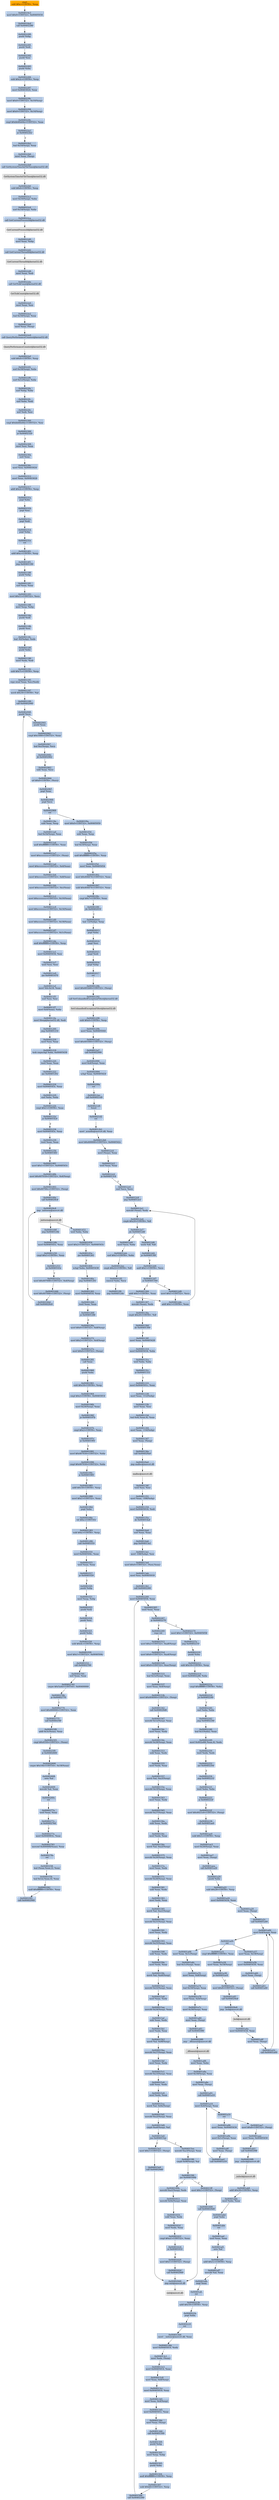 digraph G {
node[shape=rectangle,style=filled,fillcolor=lightsteelblue,color=lightsteelblue]
bgcolor="transparent"
a0x004014e0subl_0xcUINT8_esp[label="start\nsubl $0xc<UINT8>, %esp",color="lightgrey",fillcolor="orange"];
a0x004014e3movl_0x0UINT32_0x00405034[label="0x004014e3\nmovl $0x0<UINT32>, 0x00405034"];
a0x004014edcall_0x00402280[label="0x004014ed\ncall 0x00402280"];
a0x00402280pushl_ebp[label="0x00402280\npushl %ebp"];
a0x00402281pushl_edi[label="0x00402281\npushl %edi"];
a0x00402282pushl_esi[label="0x00402282\npushl %esi"];
a0x00402283pushl_ebx[label="0x00402283\npushl %ebx"];
a0x00402284subl_0x2cUINT8_esp[label="0x00402284\nsubl $0x2c<UINT8>, %esp"];
a0x00402287movl_0x00403024_eax[label="0x00402287\nmovl 0x00403024, %eax"];
a0x0040228cmovl_0x0UINT32_0x10esp_[label="0x0040228c\nmovl $0x0<UINT32>, 0x10(%esp)"];
a0x00402294movl_0x0UINT32_0x14esp_[label="0x00402294\nmovl $0x0<UINT32>, 0x14(%esp)"];
a0x0040229ccmpl_0xbb40e64eUINT32_eax[label="0x0040229c\ncmpl $0xbb40e64e<UINT32>, %eax"];
a0x004022a1je_0x004022b2[label="0x004022a1\nje 0x004022b2"];
a0x004022b2leal_0x10esp__eax[label="0x004022b2\nleal 0x10(%esp), %eax"];
a0x004022b6movl_eax_esp_[label="0x004022b6\nmovl %eax, (%esp)"];
a0x004022b9call_GetSystemTimeAsFileTime_kernel32_dll[label="0x004022b9\ncall GetSystemTimeAsFileTime@kernel32.dll"];
GetSystemTimeAsFileTime_kernel32_dll[label="GetSystemTimeAsFileTime@kernel32.dll",color="lightgrey",fillcolor="lightgrey"];
a0x004022bfsubl_0x4UINT8_esp[label="0x004022bf\nsubl $0x4<UINT8>, %esp"];
a0x004022c2movl_0x10esp__ebx[label="0x004022c2\nmovl 0x10(%esp), %ebx"];
a0x004022c6xorl_0x14esp__ebx[label="0x004022c6\nxorl 0x14(%esp), %ebx"];
a0x004022cacall_GetCurrentProcessId_kernel32_dll[label="0x004022ca\ncall GetCurrentProcessId@kernel32.dll"];
GetCurrentProcessId_kernel32_dll[label="GetCurrentProcessId@kernel32.dll",color="lightgrey",fillcolor="lightgrey"];
a0x004022d0movl_eax_ebp[label="0x004022d0\nmovl %eax, %ebp"];
a0x004022d2call_GetCurrentThreadId_kernel32_dll[label="0x004022d2\ncall GetCurrentThreadId@kernel32.dll"];
GetCurrentThreadId_kernel32_dll[label="GetCurrentThreadId@kernel32.dll",color="lightgrey",fillcolor="lightgrey"];
a0x004022d8movl_eax_edi[label="0x004022d8\nmovl %eax, %edi"];
a0x004022dacall_GetTickCount_kernel32_dll[label="0x004022da\ncall GetTickCount@kernel32.dll"];
GetTickCount_kernel32_dll[label="GetTickCount@kernel32.dll",color="lightgrey",fillcolor="lightgrey"];
a0x004022e0movl_eax_esi[label="0x004022e0\nmovl %eax, %esi"];
a0x004022e2leal_0x18esp__eax[label="0x004022e2\nleal 0x18(%esp), %eax"];
a0x004022e6movl_eax_esp_[label="0x004022e6\nmovl %eax, (%esp)"];
a0x004022e9call_QueryPerformanceCounter_kernel32_dll[label="0x004022e9\ncall QueryPerformanceCounter@kernel32.dll"];
QueryPerformanceCounter_kernel32_dll[label="QueryPerformanceCounter@kernel32.dll",color="lightgrey",fillcolor="lightgrey"];
a0x004022efsubl_0x4UINT8_esp[label="0x004022ef\nsubl $0x4<UINT8>, %esp"];
a0x004022f2xorl_0x18esp__ebx[label="0x004022f2\nxorl 0x18(%esp), %ebx"];
a0x004022f6xorl_0x1cesp__ebx[label="0x004022f6\nxorl 0x1c(%esp), %ebx"];
a0x004022faxorl_ebp_ebx[label="0x004022fa\nxorl %ebp, %ebx"];
a0x004022fcxorl_ebx_edi[label="0x004022fc\nxorl %ebx, %edi"];
a0x004022fexorl_edi_esi[label="0x004022fe\nxorl %edi, %esi"];
a0x00402300cmpl_0xbb40e64eUINT32_esi[label="0x00402300\ncmpl $0xbb40e64e<UINT32>, %esi"];
a0x00402306je_0x00402320[label="0x00402306\nje 0x00402320"];
a0x00402308movl_esi_eax[label="0x00402308\nmovl %esi, %eax"];
a0x0040230anotl_eax[label="0x0040230a\nnotl %eax"];
a0x0040230cmovl_esi_0x00403024[label="0x0040230c\nmovl %esi, 0x00403024"];
a0x00402312movl_eax_0x00403028[label="0x00402312\nmovl %eax, 0x00403028"];
a0x00402317addl_0x2cUINT8_esp[label="0x00402317\naddl $0x2c<UINT8>, %esp"];
a0x0040231apopl_ebx[label="0x0040231a\npopl %ebx"];
a0x0040231bpopl_esi[label="0x0040231b\npopl %esi"];
a0x0040231cpopl_edi[label="0x0040231c\npopl %edi"];
a0x0040231dpopl_ebp[label="0x0040231d\npopl %ebp"];
a0x0040231eret[label="0x0040231e\nret"];
a0x004014f2addl_0xcUINT8_esp[label="0x004014f2\naddl $0xc<UINT8>, %esp"];
a0x004014f5jmp_0x00401180[label="0x004014f5\njmp 0x00401180"];
a0x00401180pushl_ebp[label="0x00401180\npushl %ebp"];
a0x00401181xorl_eax_eax[label="0x00401181\nxorl %eax, %eax"];
a0x00401183movl_0x11UINT32_ecx[label="0x00401183\nmovl $0x11<UINT32>, %ecx"];
a0x00401188movl_esp_ebp[label="0x00401188\nmovl %esp, %ebp"];
a0x0040118apushl_edi[label="0x0040118a\npushl %edi"];
a0x0040118bpushl_esi[label="0x0040118b\npushl %esi"];
a0x0040118cleal__92ebp__edx[label="0x0040118c\nleal -92(%ebp), %edx"];
a0x0040118fpushl_ebx[label="0x0040118f\npushl %ebx"];
a0x00401190movl_edx_edi[label="0x00401190\nmovl %edx, %edi"];
a0x00401192subl_0x7cUINT8_esp[label="0x00401192\nsubl $0x7c<UINT8>, %esp"];
a0x00401195repz_stosl_eax_es_edi_[label="0x00401195\nrepz stosl %eax, %es:(%edi)"];
a0x00401197movb_0x30UINT8_al[label="0x00401197\nmovb $0x30<UINT8>, %al"];
a0x00401199call_0x00402940[label="0x00401199\ncall 0x00402940"];
a0x00402940pushl_ecx[label="0x00402940\npushl %ecx"];
a0x00402941pushl_eax[label="0x00402941\npushl %eax"];
a0x00402942cmpl_0x1000UINT32_eax[label="0x00402942\ncmpl $0x1000<UINT32>, %eax"];
a0x00402947leal_0xcesp__ecx[label="0x00402947\nleal 0xc(%esp), %ecx"];
a0x0040294bjb_0x00402962[label="0x0040294b\njb 0x00402962"];
a0x00402962subl_eax_ecx[label="0x00402962\nsubl %eax, %ecx"];
a0x00402964orl_0x0UINT8_ecx_[label="0x00402964\norl $0x0<UINT8>, (%ecx)"];
a0x00402967popl_eax[label="0x00402967\npopl %eax"];
a0x00402968popl_ecx[label="0x00402968\npopl %ecx"];
a0x00402969ret[label="0x00402969\nret"];
a0x0040119esubl_eax_esp[label="0x0040119e\nsubl %eax, %esp"];
a0x004011a0leal_0x1besp__eax[label="0x004011a0\nleal 0x1b(%esp), %eax"];
a0x004011a4andl_0xfffffff0UINT8_eax[label="0x004011a4\nandl $0xfffffff0<UINT8>, %eax"];
a0x004011a7movl_0xccccccccUINT32_eax_[label="0x004011a7\nmovl $0xcccccccc<UINT32>, (%eax)"];
a0x004011admovl_0xccccccccUINT32_0x4eax_[label="0x004011ad\nmovl $0xcccccccc<UINT32>, 0x4(%eax)"];
a0x004011b4movl_0xccccccccUINT32_0x8eax_[label="0x004011b4\nmovl $0xcccccccc<UINT32>, 0x8(%eax)"];
a0x004011bbmovl_0xccccccccUINT32_0xceax_[label="0x004011bb\nmovl $0xcccccccc<UINT32>, 0xc(%eax)"];
a0x004011c2movl_0xccccccccUINT32_0x10eax_[label="0x004011c2\nmovl $0xcccccccc<UINT32>, 0x10(%eax)"];
a0x004011c9movl_0xccccccccUINT32_0x14eax_[label="0x004011c9\nmovl $0xcccccccc<UINT32>, 0x14(%eax)"];
a0x004011d0movl_0xccccccccUINT32_0x18eax_[label="0x004011d0\nmovl $0xcccccccc<UINT32>, 0x18(%eax)"];
a0x004011d7movl_0xccccccccUINT32_0x1ceax_[label="0x004011d7\nmovl $0xcccccccc<UINT32>, 0x1c(%eax)"];
a0x004011deandl_0xfffffff0UINT8_esp[label="0x004011de\nandl $0xfffffff0<UINT8>, %esp"];
a0x004011e1movl_0x00405034_esi[label="0x004011e1\nmovl 0x00405034, %esi"];
a0x004011e7testl_esi_esi[label="0x004011e7\ntestl %esi, %esi"];
a0x004011e9jne_0x00401470[label="0x004011e9\njne 0x00401470"];
a0x004011efmovl_fs_0x18_eax[label="0x004011ef\nmovl %fs:0x18, %eax"];
a0x004011f5xorl_esi_esi[label="0x004011f5\nxorl %esi, %esi"];
a0x004011f7movl_0x4eax__ebx[label="0x004011f7\nmovl 0x4(%eax), %ebx"];
a0x004011famovl_Sleep_kernel32_dll_edi[label="0x004011fa\nmovl Sleep@kernel32.dll, %edi"];
a0x00401200jmp_0x00401216[label="0x00401200\njmp 0x00401216"];
a0x00401216movl_esi_eax[label="0x00401216\nmovl %esi, %eax"];
a0x00401218lock_cmpxchgl_ebx_0x00405438[label="0x00401218\nlock cmpxchgl %ebx, 0x00405438"];
a0x00401220testl_eax_eax[label="0x00401220\ntestl %eax, %eax"];
a0x00401222jne_0x00401202[label="0x00401222\njne 0x00401202"];
a0x00401224movl_0x0040543c_eax[label="0x00401224\nmovl 0x0040543c, %eax"];
a0x00401229xorl_ebx_ebx[label="0x00401229\nxorl %ebx, %ebx"];
a0x0040122bcmpl_0x1UINT8_eax[label="0x0040122b\ncmpl $0x1<UINT8>, %eax"];
a0x0040122eje_0x00401424[label="0x0040122e\nje 0x00401424"];
a0x00401234movl_0x0040543c_eax[label="0x00401234\nmovl 0x0040543c, %eax"];
a0x00401239testl_eax_eax[label="0x00401239\ntestl %eax, %eax"];
a0x0040123bje_0x00401481[label="0x0040123b\nje 0x00401481"];
a0x00401481movl_0x1UINT32_0x0040543c[label="0x00401481\nmovl $0x1<UINT32>, 0x0040543c"];
a0x0040148bmovl_0x407018UINT32_0x4esp_[label="0x0040148b\nmovl $0x407018<UINT32>, 0x4(%esp)"];
a0x00401493movl_0x40700cUINT32_esp_[label="0x00401493\nmovl $0x40700c<UINT32>, (%esp)"];
a0x0040149acall_0x004029c8[label="0x0040149a\ncall 0x004029c8"];
a0x004029c8jmp__initterm_msvcrt_dll[label="0x004029c8\njmp _initterm@msvcrt.dll"];
a_initterm_msvcrt_dll[label="_initterm@msvcrt.dll",color="lightgrey",fillcolor="lightgrey"];
a0x0040149fjmp_0x0040124b[label="0x0040149f\njmp 0x0040124b"];
a0x0040124bmovl_0x0040543c_eax[label="0x0040124b\nmovl 0x0040543c, %eax"];
a0x00401250cmpl_0x1UINT8_eax[label="0x00401250\ncmpl $0x1<UINT8>, %eax"];
a0x00401253je_0x0040143e[label="0x00401253\nje 0x0040143e"];
a0x0040143emovl_0x407008UINT32_0x4esp_[label="0x0040143e\nmovl $0x407008<UINT32>, 0x4(%esp)"];
a0x00401446movl_0x407000UINT32_esp_[label="0x00401446\nmovl $0x407000<UINT32>, (%esp)"];
a0x0040144dcall_0x004029c8[label="0x0040144d\ncall 0x004029c8"];
a0x00401452testl_ebx_ebx[label="0x00401452\ntestl %ebx, %ebx"];
a0x00401454movl_0x2UINT32_0x0040543c[label="0x00401454\nmovl $0x2<UINT32>, 0x0040543c"];
a0x0040145ejne_0x00401261[label="0x0040145e\njne 0x00401261"];
a0x00401464xchgl_ebx_0x00405438[label="0x00401464\nxchgl %ebx, 0x00405438"];
a0x0040146ajmp_0x00401261[label="0x0040146a\njmp 0x00401261"];
a0x00401261movl_0x00404018_eax[label="0x00401261\nmovl 0x00404018, %eax"];
a0x00401266testl_eax_eax[label="0x00401266\ntestl %eax, %eax"];
a0x00401268je_0x00401286[label="0x00401268\nje 0x00401286"];
a0x0040126amovl_0x0UINT32_0x8esp_[label="0x0040126a\nmovl $0x0<UINT32>, 0x8(%esp)"];
a0x00401272movl_0x2UINT32_0x4esp_[label="0x00401272\nmovl $0x2<UINT32>, 0x4(%esp)"];
a0x0040127amovl_0x0UINT32_esp_[label="0x0040127a\nmovl $0x0<UINT32>, (%esp)"];
a0x00401281call_eax[label="0x00401281\ncall %eax"];
a0x00401960pushl_ebx[label="0x00401960\npushl %ebx"];
a0x00401961subl_0x18UINT8_esp[label="0x00401961\nsubl $0x18<UINT8>, %esp"];
a0x00401964cmpl_0x2UINT8_0x00403014[label="0x00401964\ncmpl $0x2<UINT8>, 0x00403014"];
a0x0040196bmovl_0x24esp__eax[label="0x0040196b\nmovl 0x24(%esp), %eax"];
a0x0040196fje_0x0040197b[label="0x0040196f\nje 0x0040197b"];
a0x0040197bcmpl_0x2UINT8_eax[label="0x0040197b\ncmpl $0x2<UINT8>, %eax"];
a0x0040197eje_0x00401991[label="0x0040197e\nje 0x00401991"];
a0x00401991movl_0x407030UINT32_ebx[label="0x00401991\nmovl $0x407030<UINT32>, %ebx"];
a0x00401996cmpl_0x407030UINT32_ebx[label="0x00401996\ncmpl $0x407030<UINT32>, %ebx"];
a0x0040199cje_0x00401985[label="0x0040199c\nje 0x00401985"];
a0x00401985addl_0x18UINT8_esp[label="0x00401985\naddl $0x18<UINT8>, %esp"];
a0x00401988movl_0x1UINT32_eax[label="0x00401988\nmovl $0x1<UINT32>, %eax"];
a0x0040198dpopl_ebx[label="0x0040198d\npopl %ebx"];
a0x0040198eret_0xcUINT16[label="0x0040198e\nret $0xc<UINT16>"];
a0x00401283subl_0xcUINT8_esp[label="0x00401283\nsubl $0xc<UINT8>, %esp"];
a0x00401286call_0x00401f10[label="0x00401286\ncall 0x00401f10"];
a0x00401f10movl_0x0040504c_eax[label="0x00401f10\nmovl 0x0040504c, %eax"];
a0x00401f15testl_eax_eax[label="0x00401f15\ntestl %eax, %eax"];
a0x00401f17je_0x00401f20[label="0x00401f17\nje 0x00401f20"];
a0x00401f20pushl_ebp[label="0x00401f20\npushl %ebp"];
a0x00401f21movl_esp_ebp[label="0x00401f21\nmovl %esp, %ebp"];
a0x00401f23pushl_edi[label="0x00401f23\npushl %edi"];
a0x00401f24pushl_esi[label="0x00401f24\npushl %esi"];
a0x00401f25pushl_ebx[label="0x00401f25\npushl %ebx"];
a0x00401f26subl_0x4cUINT8_esp[label="0x00401f26\nsubl $0x4c<UINT8>, %esp"];
a0x00401f29movl_0x1UINT32_0x0040504c[label="0x00401f29\nmovl $0x1<UINT32>, 0x0040504c"];
a0x00401f33call_0x00402760[label="0x00401f33\ncall 0x00402760"];
a0x00402760xorl_eax_eax[label="0x00402760\nxorl %eax, %eax"];
a0x00402762cmpw_0x5a4dUINT16_0x00400000[label="0x00402762\ncmpw $0x5a4d<UINT16>, 0x00400000"];
a0x0040276bje_0x00402770[label="0x0040276b\nje 0x00402770"];
a0x00402770movl_0x400000UINT32_eax[label="0x00402770\nmovl $0x400000<UINT32>, %eax"];
a0x00402775call_0x004025f0[label="0x00402775\ncall 0x004025f0"];
a0x004025f0addl_0x3ceax__eax[label="0x004025f0\naddl 0x3c(%eax), %eax"];
a0x004025f3cmpl_0x4550UINT32_eax_[label="0x004025f3\ncmpl $0x4550<UINT32>, (%eax)"];
a0x004025f9je_0x00402600[label="0x004025f9\nje 0x00402600"];
a0x00402600cmpw_0x10bUINT16_0x18eax_[label="0x00402600\ncmpw $0x10b<UINT16>, 0x18(%eax)"];
a0x00402606sete_al[label="0x00402606\nsete %al"];
a0x00402609movzbl_al_eax[label="0x00402609\nmovzbl %al, %eax"];
a0x0040260cret[label="0x0040260c\nret"];
a0x0040277atestl_eax_eax[label="0x0040277a\ntestl %eax, %eax"];
a0x0040277cje_0x0040276d[label="0x0040277c\nje 0x0040276d"];
a0x0040277emovl_0x0040003c_eax[label="0x0040277e\nmovl 0x0040003c, %eax"];
a0x00402783movzwl_0x400006eax__eax[label="0x00402783\nmovzwl 0x400006(%eax), %eax"];
a0x0040278aret[label="0x0040278a\nret"];
a0x00401f38leal_eaxeax2__eax[label="0x00401f38\nleal (%eax,%eax,2), %eax"];
a0x00401f3bleal_0x1eeax4__eax[label="0x00401f3b\nleal 0x1e(,%eax,4), %eax"];
a0x00401f42andl_0xfffffff0UINT8_eax[label="0x00401f42\nandl $0xfffffff0<UINT8>, %eax"];
a0x00401f45call_0x00402940[label="0x00401f45\ncall 0x00402940"];
a0x00401f4amovl_0x0UINT32_0x00405050[label="0x00401f4a\nmovl $0x0<UINT32>, 0x00405050"];
a0x00401f54subl_eax_esp[label="0x00401f54\nsubl %eax, %esp"];
a0x00401f56leal_0x1fesp__eax[label="0x00401f56\nleal 0x1f(%esp), %eax"];
a0x00401f5aandl_0xfffffff0UINT8_eax[label="0x00401f5a\nandl $0xfffffff0<UINT8>, %eax"];
a0x00401f5dmovl_eax_0x00405054[label="0x00401f5d\nmovl %eax, 0x00405054"];
a0x00401f62movl_0x404474UINT32_eax[label="0x00401f62\nmovl $0x404474<UINT32>, %eax"];
a0x00401f67subl_0x404474UINT32_eax[label="0x00401f67\nsubl $0x404474<UINT32>, %eax"];
a0x00401f6ccmpl_0x7UINT8_eax[label="0x00401f6c\ncmpl $0x7<UINT8>, %eax"];
a0x00401f6fjle_0x00402010[label="0x00401f6f\njle 0x00402010"];
a0x00402010leal__12ebp__esp[label="0x00402010\nleal -12(%ebp), %esp"];
a0x00402013popl_ebx[label="0x00402013\npopl %ebx"];
a0x00402014popl_esi[label="0x00402014\npopl %esi"];
a0x00402015popl_edi[label="0x00402015\npopl %edi"];
a0x00402016popl_ebp[label="0x00402016\npopl %ebp"];
a0x00402017ret[label="0x00402017\nret"];
a0x0040128bmovl_0x401b00UINT32_esp_[label="0x0040128b\nmovl $0x401b00<UINT32>, (%esp)"];
a0x00401292call_SetUnhandledExceptionFilter_kernel32_dll[label="0x00401292\ncall SetUnhandledExceptionFilter@kernel32.dll"];
SetUnhandledExceptionFilter_kernel32_dll[label="SetUnhandledExceptionFilter@kernel32.dll",color="lightgrey",fillcolor="lightgrey"];
a0x00401298subl_0x4UINT8_esp[label="0x00401298\nsubl $0x4<UINT8>, %esp"];
a0x0040129bmovl_eax_0x00405044[label="0x0040129b\nmovl %eax, 0x00405044"];
a0x004012a0movl_0x401000UINT32_esp_[label="0x004012a0\nmovl $0x401000<UINT32>, (%esp)"];
a0x004012a7call_0x00402990[label="0x004012a7\ncall 0x00402990"];
a0x00402990movl_0x4esp__eax[label="0x00402990\nmovl 0x4(%esp), %eax"];
a0x00402994xchgl_eax_0x00405424[label="0x00402994\nxchgl %eax, 0x00405424"];
a0x0040299aret[label="0x0040299a\nret"];
a0x004012accall_0x004021d0[label="0x004012ac\ncall 0x004021d0"];
a0x004021d0fninit_[label="0x004021d0\nfninit "];
a0x004021d2ret[label="0x004021d2\nret"];
a0x004012b1movl__acmdln_msvcrt_dll_eax[label="0x004012b1\nmovl _acmdln@msvcrt.dll, %eax"];
a0x004012b6movl_0x400000UINT32_0x0040542c[label="0x004012b6\nmovl $0x400000<UINT32>, 0x0040542c"];
a0x004012c0movl_eax__eax[label="0x004012c0\nmovl (%eax), %eax"];
a0x004012c2testl_eax_eax[label="0x004012c2\ntestl %eax, %eax"];
a0x004012c4je_0x00401314[label="0x004012c4\nje 0x00401314"];
a0x004012c6xorl_ecx_ecx[label="0x004012c6\nxorl %ecx, %ecx"];
a0x004012c8jmp_0x004012e1[label="0x004012c8\njmp 0x004012e1"];
a0x004012e1movzbl_eax__edx[label="0x004012e1\nmovzbl (%eax), %edx"];
a0x004012e4cmpb_0x20UINT8_dl[label="0x004012e4\ncmpb $0x20<UINT8>, %dl"];
a0x004012e7jle_0x004012d0[label="0x004012e7\njle 0x004012d0"];
a0x004012e9movl_ecx_ebx[label="0x004012e9\nmovl %ecx, %ebx"];
a0x004012ebxorl_0x1UINT8_ebx[label="0x004012eb\nxorl $0x1<UINT8>, %ebx"];
a0x004012eecmpb_0x22UINT8_dl[label="0x004012ee\ncmpb $0x22<UINT8>, %dl"];
a0x004012f1cmovel_ebx_ecx[label="0x004012f1\ncmovel %ebx, %ecx"];
a0x004012f4jmp_0x004012de[label="0x004012f4\njmp 0x004012de"];
a0x004012deaddl_0x1UINT8_eax[label="0x004012de\naddl $0x1<UINT8>, %eax"];
a0x004012d0testb_dl_dl[label="0x004012d0\ntestb %dl, %dl"];
a0x004012d2je_0x0040130f[label="0x004012d2\nje 0x0040130f"];
a0x004012d4andl_0x1UINT8_ecx[label="0x004012d4\nandl $0x1<UINT8>, %ecx"];
a0x004012d7je_0x00401304[label="0x004012d7\nje 0x00401304"];
a0x004012d9movl_0x1UINT32_ecx[label="0x004012d9\nmovl $0x1<UINT32>, %ecx"];
a0x00401304addl_0x1UINT8_eax[label="0x00401304\naddl $0x1<UINT8>, %eax"];
a0x00401307movzbl_eax__edx[label="0x00401307\nmovzbl (%eax), %edx"];
a0x0040130acmpb_0x20UINT8_dl[label="0x0040130a\ncmpb $0x20<UINT8>, %dl"];
a0x0040130djle_0x00401300[label="0x0040130d\njle 0x00401300"];
a0x0040130fmovl_eax_0x00405428[label="0x0040130f\nmovl %eax, 0x00405428"];
a0x00401314movl_0x00405034_ebx[label="0x00401314\nmovl 0x00405034, %ebx"];
a0x0040131atestl_ebx_ebx[label="0x0040131a\ntestl %ebx, %ebx"];
a0x0040131cje_0x00401333[label="0x0040131c\nje 0x00401333"];
a0x00401333movl_0x0040501c_eax[label="0x00401333\nmovl 0x0040501c, %eax"];
a0x00401338movl_eax__112ebp_[label="0x00401338\nmovl %eax, -112(%ebp)"];
a0x0040133bmovl_eax_esi[label="0x0040133b\nmovl %eax, %esi"];
a0x0040133dleal_0x4eax4__eax[label="0x0040133d\nleal 0x4(,%eax,4), %eax"];
a0x00401344movl_eax__116ebp_[label="0x00401344\nmovl %eax, -116(%ebp)"];
a0x00401347movl_eax_esp_[label="0x00401347\nmovl %eax, (%esp)"];
a0x0040134acall_0x004029a0[label="0x0040134a\ncall 0x004029a0"];
a0x004029a0jmp_malloc_msvcrt_dll[label="0x004029a0\njmp malloc@msvcrt.dll"];
malloc_msvcrt_dll[label="malloc@msvcrt.dll",color="lightgrey",fillcolor="lightgrey"];
a0x0040134ftestl_esi_esi[label="0x0040134f\ntestl %esi, %esi"];
a0x00401351movl_eax__108ebp_[label="0x00401351\nmovl %eax, -108(%ebp)"];
a0x00401354movl_0x00405018_edi[label="0x00401354\nmovl 0x00405018, %edi"];
a0x0040135ajle_0x004014a4[label="0x0040135a\njle 0x004014a4"];
a0x004014a4xorl_eax_eax[label="0x004014a4\nxorl %eax, %eax"];
a0x004014a6jmp_0x004013a1[label="0x004014a6\njmp 0x004013a1"];
a0x004013a1movl__108ebp__esi[label="0x004013a1\nmovl -108(%ebp), %esi"];
a0x004013a4movl_0x0UINT32_esieax_[label="0x004013a4\nmovl $0x0<UINT32>, (%esi,%eax)"];
a0x004013abmovl_esi_0x00405018[label="0x004013ab\nmovl %esi, 0x00405018"];
a0x004013b1call_0x00402260[label="0x004013b1\ncall 0x00402260"];
a0x00402260movl_0x00405058_eax[label="0x00402260\nmovl 0x00405058, %eax"];
a0x00402265testl_eax_eax[label="0x00402265\ntestl %eax, %eax"];
a0x00402267je_0x00402270[label="0x00402267\nje 0x00402270"];
a0x00402270movl_0x1UINT32_0x00405058[label="0x00402270\nmovl $0x1<UINT32>, 0x00405058"];
a0x0040227ajmp_0x00402210[label="0x0040227a\njmp 0x00402210"];
a0x00402210pushl_ebx[label="0x00402210\npushl %ebx"];
a0x00402211subl_0x18UINT8_esp[label="0x00402211\nsubl $0x18<UINT8>, %esp"];
a0x00402214movl_0x00402a48_ebx[label="0x00402214\nmovl 0x00402a48, %ebx"];
a0x0040221acmpl_0xffffffffUINT8_ebx[label="0x0040221a\ncmpl $0xffffffff<UINT8>, %ebx"];
a0x0040221dje_0x00402240[label="0x0040221d\nje 0x00402240"];
a0x00402240xorl_ebx_ebx[label="0x00402240\nxorl %ebx, %ebx"];
a0x00402242jmp_0x00402246[label="0x00402242\njmp 0x00402246"];
a0x00402246leal_0x1ebx__eax[label="0x00402246\nleal 0x1(%ebx), %eax"];
a0x00402249movl_0x402a48eax4__edx[label="0x00402249\nmovl 0x402a48(,%eax,4), %edx"];
a0x00402250testl_edx_edx[label="0x00402250\ntestl %edx, %edx"];
a0x00402252jne_0x00402244[label="0x00402252\njne 0x00402244"];
a0x00402254jmp_0x0040221f[label="0x00402254\njmp 0x0040221f"];
a0x0040221ftestl_ebx_ebx[label="0x0040221f\ntestl %ebx, %ebx"];
a0x00402221je_0x0040222f[label="0x00402221\nje 0x0040222f"];
a0x0040222fmovl_0x4021e0UINT32_esp_[label="0x0040222f\nmovl $0x4021e0<UINT32>, (%esp)"];
a0x00402236call_0x00401ae0[label="0x00402236\ncall 0x00401ae0"];
a0x00401ae0subl_0x1cUINT8_esp[label="0x00401ae0\nsubl $0x1c<UINT8>, %esp"];
a0x00401ae3movl_0x20esp__eax[label="0x00401ae3\nmovl 0x20(%esp), %eax"];
a0x00401ae7movl_eax_esp_[label="0x00401ae7\nmovl %eax, (%esp)"];
a0x00401aeacall_0x00401a20[label="0x00401aea\ncall 0x00401a20"];
a0x00401a20pushl_ebx[label="0x00401a20\npushl %ebx"];
a0x00401a21subl_0x28UINT8_esp[label="0x00401a21\nsubl $0x28<UINT8>, %esp"];
a0x00401a24movl_0x00405434_eax[label="0x00401a24\nmovl 0x00405434, %eax"];
a0x00401a29movl_eax_esp_[label="0x00401a29\nmovl %eax, (%esp)"];
a0x00401a2ccall_0x00401a00[label="0x00401a2c\ncall 0x00401a00"];
a0x00401a00movl_0x4esp__eax[label="0x00401a00\nmovl 0x4(%esp), %eax"];
a0x00401a04ret[label="0x00401a04\nret"];
a0x00401a31cmpl_0xffffffffUINT8_eax[label="0x00401a31\ncmpl $0xffffffff<UINT8>, %eax"];
a0x00401a34movl_eax_0x18esp_[label="0x00401a34\nmovl %eax, 0x18(%esp)"];
a0x00401a38je_0x00401ac0[label="0x00401a38\nje 0x00401ac0"];
a0x00401a3emovl_0x8UINT32_esp_[label="0x00401a3e\nmovl $0x8<UINT32>, (%esp)"];
a0x00401a45call_0x004029e8[label="0x00401a45\ncall 0x004029e8"];
a0x004029e8jmp__lock_msvcrt_dll[label="0x004029e8\njmp _lock@msvcrt.dll"];
a_lock_msvcrt_dll[label="_lock@msvcrt.dll",color="lightgrey",fillcolor="lightgrey"];
a0x00401a4amovl_0x00405434_eax[label="0x00401a4a\nmovl 0x00405434, %eax"];
a0x00401a4fmovl_eax_esp_[label="0x00401a4f\nmovl %eax, (%esp)"];
a0x00401a52call_0x00401a00[label="0x00401a52\ncall 0x00401a00"];
a0x00401a57movl_eax_0x18esp_[label="0x00401a57\nmovl %eax, 0x18(%esp)"];
a0x00401a5bmovl_0x00405430_eax[label="0x00401a5b\nmovl 0x00405430, %eax"];
a0x00401a60movl_eax_esp_[label="0x00401a60\nmovl %eax, (%esp)"];
a0x00401a63call_0x00401a00[label="0x00401a63\ncall 0x00401a00"];
a0x00401a68movl_eax_0x1cesp_[label="0x00401a68\nmovl %eax, 0x1c(%esp)"];
a0x00401a6cleal_0x1cesp__eax[label="0x00401a6c\nleal 0x1c(%esp), %eax"];
a0x00401a70movl_eax_0x8esp_[label="0x00401a70\nmovl %eax, 0x8(%esp)"];
a0x00401a74leal_0x18esp__eax[label="0x00401a74\nleal 0x18(%esp), %eax"];
a0x00401a78movl_eax_0x4esp_[label="0x00401a78\nmovl %eax, 0x4(%esp)"];
a0x00401a7cmovl_0x30esp__eax[label="0x00401a7c\nmovl 0x30(%esp), %eax"];
a0x00401a80movl_eax_esp_[label="0x00401a80\nmovl %eax, (%esp)"];
a0x00401a83call_0x004029f0[label="0x00401a83\ncall 0x004029f0"];
a0x004029f0jmp___dllonexit_msvcrt_dll[label="0x004029f0\njmp __dllonexit@msvcrt.dll"];
a__dllonexit_msvcrt_dll[label="__dllonexit@msvcrt.dll",color="lightgrey",fillcolor="lightgrey"];
a0x00401a88movl_eax_ebx[label="0x00401a88\nmovl %eax, %ebx"];
a0x00401a8amovl_0x18esp__eax[label="0x00401a8a\nmovl 0x18(%esp), %eax"];
a0x00401a8emovl_eax_esp_[label="0x00401a8e\nmovl %eax, (%esp)"];
a0x00401a91call_0x00401a10[label="0x00401a91\ncall 0x00401a10"];
a0x00401a10movl_0x4esp__eax[label="0x00401a10\nmovl 0x4(%esp), %eax"];
a0x00401a14ret[label="0x00401a14\nret"];
a0x00401a96movl_eax_0x00405434[label="0x00401a96\nmovl %eax, 0x00405434"];
a0x00401a9bmovl_0x1cesp__eax[label="0x00401a9b\nmovl 0x1c(%esp), %eax"];
a0x00401a9fmovl_eax_esp_[label="0x00401a9f\nmovl %eax, (%esp)"];
a0x00401aa2call_0x00401a10[label="0x00401aa2\ncall 0x00401a10"];
a0x00401aa7movl_0x8UINT32_esp_[label="0x00401aa7\nmovl $0x8<UINT32>, (%esp)"];
a0x00401aaemovl_eax_0x00405430[label="0x00401aae\nmovl %eax, 0x00405430"];
a0x00401ab3call_0x004029f8[label="0x00401ab3\ncall 0x004029f8"];
a0x004029f8jmp__unlock_msvcrt_dll[label="0x004029f8\njmp _unlock@msvcrt.dll"];
a_unlock_msvcrt_dll[label="_unlock@msvcrt.dll",color="lightgrey",fillcolor="lightgrey"];
a0x00401ab8addl_0x28UINT8_esp[label="0x00401ab8\naddl $0x28<UINT8>, %esp"];
a0x00401abbmovl_ebx_eax[label="0x00401abb\nmovl %ebx, %eax"];
a0x00401abdpopl_ebx[label="0x00401abd\npopl %ebx"];
a0x00401aberet[label="0x00401abe\nret"];
a0x00401aeftestl_eax_eax[label="0x00401aef\ntestl %eax, %eax"];
a0x00401af1sete_al[label="0x00401af1\nsete %al"];
a0x00401af4addl_0x1cUINT8_esp[label="0x00401af4\naddl $0x1c<UINT8>, %esp"];
a0x00401af7movzbl_al_eax[label="0x00401af7\nmovzbl %al, %eax"];
a0x00401afanegl_eax[label="0x00401afa\nnegl %eax"];
a0x00401afcret[label="0x00401afc\nret"];
a0x0040223baddl_0x18UINT8_esp[label="0x0040223b\naddl $0x18<UINT8>, %esp"];
a0x0040223epopl_ebx[label="0x0040223e\npopl %ebx"];
a0x0040223fret[label="0x0040223f\nret"];
a0x004013b6movl___initenv_msvcrt_dll_eax[label="0x004013b6\nmovl __initenv@msvcrt.dll, %eax"];
a0x004013bbmovl_0x00405014_edx[label="0x004013bb\nmovl 0x00405014, %edx"];
a0x004013c1movl_edx_eax_[label="0x004013c1\nmovl %edx, (%eax)"];
a0x004013c3movl_0x00405014_eax[label="0x004013c3\nmovl 0x00405014, %eax"];
a0x004013c8movl_eax_0x8esp_[label="0x004013c8\nmovl %eax, 0x8(%esp)"];
a0x004013ccmovl_0x00405018_eax[label="0x004013cc\nmovl 0x00405018, %eax"];
a0x004013d1movl_eax_0x4esp_[label="0x004013d1\nmovl %eax, 0x4(%esp)"];
a0x004013d5movl_0x0040501c_eax[label="0x004013d5\nmovl 0x0040501c, %eax"];
a0x004013damovl_eax_esp_[label="0x004013da\nmovl %eax, (%esp)"];
a0x004013ddcall_0x00401500[label="0x004013dd\ncall 0x00401500"];
a0x00401500pushl_ebp[label="0x00401500\npushl %ebp"];
a0x00401501movl_esp_ebp[label="0x00401501\nmovl %esp, %ebp"];
a0x00401503pushl_ebx[label="0x00401503\npushl %ebx"];
a0x00401504andl_0xfffffff0UINT8_esp[label="0x00401504\nandl $0xfffffff0<UINT8>, %esp"];
a0x00401507subl_0xb0UINT32_esp[label="0x00401507\nsubl $0xb0<UINT32>, %esp"];
a0x0040150dcall_0x00402260[label="0x0040150d\ncall 0x00402260"];
a0x00402269repz_ret[label="0x00402269\nrepz ret"];
a0x00401512movl_0x2UINT32_0xa8esp_[label="0x00401512\nmovl $0x2<UINT32>, 0xa8(%esp)"];
a0x0040151dmovl_0x6UINT32_0xa4esp_[label="0x0040151d\nmovl $0x6<UINT32>, 0xa4(%esp)"];
a0x00401528movl_0x0UINT32_0xacesp_[label="0x00401528\nmovl $0x0<UINT32>, 0xac(%esp)"];
a0x00401533leal_0x1eesp__eax[label="0x00401533\nleal 0x1e(%esp), %eax"];
a0x00401537movl_eax_0x4esp_[label="0x00401537\nmovl %eax, 0x4(%esp)"];
a0x0040153bmovl_0x404000UINT32_esp_[label="0x0040153b\nmovl $0x404000<UINT32>, (%esp)"];
a0x00401542call_0x004029d8[label="0x00401542\ncall 0x004029d8"];
a0x00401547movzbl_0x1eesp__eax[label="0x00401547\nmovzbl 0x1e(%esp), %eax"];
a0x0040154cmovl_eax_edx[label="0x0040154c\nmovl %eax, %edx"];
a0x0040154emovzbl_0x28esp__eax[label="0x0040154e\nmovzbl 0x28(%esp), %eax"];
a0x00401553subl_eax_edx[label="0x00401553\nsubl %eax, %edx"];
a0x00401555movl_edx_eax[label="0x00401555\nmovl %edx, %eax"];
a0x00401557movb_al_0xa3esp_[label="0x00401557\nmovb %al, 0xa3(%esp)"];
a0x0040155emovzbl_0x1fesp__eax[label="0x0040155e\nmovzbl 0x1f(%esp), %eax"];
a0x00401563movl_eax_edx[label="0x00401563\nmovl %eax, %edx"];
a0x00401565movzbl_0x27esp__eax[label="0x00401565\nmovzbl 0x27(%esp), %eax"];
a0x0040156asubl_eax_edx[label="0x0040156a\nsubl %eax, %edx"];
a0x0040156cmovl_edx_eax[label="0x0040156c\nmovl %edx, %eax"];
a0x0040156emovb_al_0xa2esp_[label="0x0040156e\nmovb %al, 0xa2(%esp)"];
a0x00401575movzbl_0x20esp__eax[label="0x00401575\nmovzbl 0x20(%esp), %eax"];
a0x0040157amovl_eax_edx[label="0x0040157a\nmovl %eax, %edx"];
a0x0040157cmovzbl_0x26esp__eax[label="0x0040157c\nmovzbl 0x26(%esp), %eax"];
a0x00401581subl_eax_edx[label="0x00401581\nsubl %eax, %edx"];
a0x00401583movl_edx_eax[label="0x00401583\nmovl %edx, %eax"];
a0x00401585movb_al_0xa1esp_[label="0x00401585\nmovb %al, 0xa1(%esp)"];
a0x0040158cmovzbl_0x21esp__eax[label="0x0040158c\nmovzbl 0x21(%esp), %eax"];
a0x00401591movl_eax_edx[label="0x00401591\nmovl %eax, %edx"];
a0x00401593movzbl_0x25esp__eax[label="0x00401593\nmovzbl 0x25(%esp), %eax"];
a0x00401598subl_eax_edx[label="0x00401598\nsubl %eax, %edx"];
a0x0040159amovl_edx_eax[label="0x0040159a\nmovl %edx, %eax"];
a0x0040159cmovb_al_0xa0esp_[label="0x0040159c\nmovb %al, 0xa0(%esp)"];
a0x004015a3movzbl_0x22esp__eax[label="0x004015a3\nmovzbl 0x22(%esp), %eax"];
a0x004015a8movl_eax_edx[label="0x004015a8\nmovl %eax, %edx"];
a0x004015aamovzbl_0x24esp__eax[label="0x004015aa\nmovzbl 0x24(%esp), %eax"];
a0x004015afsubl_eax_edx[label="0x004015af\nsubl %eax, %edx"];
a0x004015b1movl_edx_eax[label="0x004015b1\nmovl %edx, %eax"];
a0x004015b3movb_al_0x9fesp_[label="0x004015b3\nmovb %al, 0x9f(%esp)"];
a0x004015bamovzbl_0x27esp__eax[label="0x004015ba\nmovzbl 0x27(%esp), %eax"];
a0x004015bfmovl_eax_edx[label="0x004015bf\nmovl %eax, %edx"];
a0x004015c1movzbl_0x23esp__eax[label="0x004015c1\nmovzbl 0x23(%esp), %eax"];
a0x004015c6subl_eax_edx[label="0x004015c6\nsubl %eax, %edx"];
a0x004015c8movl_edx_eax[label="0x004015c8\nmovl %edx, %eax"];
a0x004015camovb_al_0x9eesp_[label="0x004015ca\nmovb %al, 0x9e(%esp)"];
a0x004015d1movzbl_0xa2esp__eax[label="0x004015d1\nmovzbl 0xa2(%esp), %eax"];
a0x004015d9cmpb_0xa0esp__al[label="0x004015d9\ncmpb 0xa0(%esp), %al"];
a0x004015e0jne_0x004015ee[label="0x004015e0\njne 0x004015ee"];
a0x004015e2movl_0x1UINT32_esp_[label="0x004015e2\nmovl $0x1<UINT32>, (%esp)"];
a0x004015eemovzbl_0xa3esp__eax[label="0x004015ee\nmovzbl 0xa3(%esp), %eax"];
a0x004015f6cmpb_0x9fesp__al[label="0x004015f6\ncmpb 0x9f(%esp), %al"];
a0x004015fdjne_0x0040160b[label="0x004015fd\njne 0x0040160b"];
a0x004015ffmovl_0x1UINT32_esp_[label="0x004015ff\nmovl $0x1<UINT32>, (%esp)"];
a0x0040160bmovzbl_0xa1esp__edx[label="0x0040160b\nmovzbl 0xa1(%esp), %edx"];
a0x00401613movzbl_0x9eesp__eax[label="0x00401613\nmovzbl 0x9e(%esp), %eax"];
a0x0040161bsubl_eax_edx[label="0x0040161b\nsubl %eax, %edx"];
a0x0040161dmovl_edx_eax[label="0x0040161d\nmovl %edx, %eax"];
a0x0040161fcmpl_0xa1UINT32_eax[label="0x0040161f\ncmpl $0xa1<UINT32>, %eax"];
a0x00401624je_0x00401632[label="0x00401624\nje 0x00401632"];
a0x00401626movl_0x1UINT32_esp_[label="0x00401626\nmovl $0x1<UINT32>, (%esp)"];
a0x0040162dcall_0x004029d0[label="0x0040162d\ncall 0x004029d0"];
a0x004029d0jmp_exit_msvcrt_dll[label="0x004029d0\njmp exit@msvcrt.dll"];
exit_msvcrt_dll[label="exit@msvcrt.dll",color="lightgrey",fillcolor="lightgrey"];
a0x00401606call_0x004029d0[label="0x00401606\ncall 0x004029d0"];
a0x004015e9call_0x004029d0[label="0x004015e9\ncall 0x004029d0"];
a0x004014e0subl_0xcUINT8_esp -> a0x004014e3movl_0x0UINT32_0x00405034 [color="#000000"];
a0x004014e3movl_0x0UINT32_0x00405034 -> a0x004014edcall_0x00402280 [color="#000000"];
a0x004014edcall_0x00402280 -> a0x00402280pushl_ebp [color="#000000"];
a0x00402280pushl_ebp -> a0x00402281pushl_edi [color="#000000"];
a0x00402281pushl_edi -> a0x00402282pushl_esi [color="#000000"];
a0x00402282pushl_esi -> a0x00402283pushl_ebx [color="#000000"];
a0x00402283pushl_ebx -> a0x00402284subl_0x2cUINT8_esp [color="#000000"];
a0x00402284subl_0x2cUINT8_esp -> a0x00402287movl_0x00403024_eax [color="#000000"];
a0x00402287movl_0x00403024_eax -> a0x0040228cmovl_0x0UINT32_0x10esp_ [color="#000000"];
a0x0040228cmovl_0x0UINT32_0x10esp_ -> a0x00402294movl_0x0UINT32_0x14esp_ [color="#000000"];
a0x00402294movl_0x0UINT32_0x14esp_ -> a0x0040229ccmpl_0xbb40e64eUINT32_eax [color="#000000"];
a0x0040229ccmpl_0xbb40e64eUINT32_eax -> a0x004022a1je_0x004022b2 [color="#000000"];
a0x004022a1je_0x004022b2 -> a0x004022b2leal_0x10esp__eax [color="#000000",label="T"];
a0x004022b2leal_0x10esp__eax -> a0x004022b6movl_eax_esp_ [color="#000000"];
a0x004022b6movl_eax_esp_ -> a0x004022b9call_GetSystemTimeAsFileTime_kernel32_dll [color="#000000"];
a0x004022b9call_GetSystemTimeAsFileTime_kernel32_dll -> GetSystemTimeAsFileTime_kernel32_dll [color="#000000"];
GetSystemTimeAsFileTime_kernel32_dll -> a0x004022bfsubl_0x4UINT8_esp [color="#000000"];
a0x004022bfsubl_0x4UINT8_esp -> a0x004022c2movl_0x10esp__ebx [color="#000000"];
a0x004022c2movl_0x10esp__ebx -> a0x004022c6xorl_0x14esp__ebx [color="#000000"];
a0x004022c6xorl_0x14esp__ebx -> a0x004022cacall_GetCurrentProcessId_kernel32_dll [color="#000000"];
a0x004022cacall_GetCurrentProcessId_kernel32_dll -> GetCurrentProcessId_kernel32_dll [color="#000000"];
GetCurrentProcessId_kernel32_dll -> a0x004022d0movl_eax_ebp [color="#000000"];
a0x004022d0movl_eax_ebp -> a0x004022d2call_GetCurrentThreadId_kernel32_dll [color="#000000"];
a0x004022d2call_GetCurrentThreadId_kernel32_dll -> GetCurrentThreadId_kernel32_dll [color="#000000"];
GetCurrentThreadId_kernel32_dll -> a0x004022d8movl_eax_edi [color="#000000"];
a0x004022d8movl_eax_edi -> a0x004022dacall_GetTickCount_kernel32_dll [color="#000000"];
a0x004022dacall_GetTickCount_kernel32_dll -> GetTickCount_kernel32_dll [color="#000000"];
GetTickCount_kernel32_dll -> a0x004022e0movl_eax_esi [color="#000000"];
a0x004022e0movl_eax_esi -> a0x004022e2leal_0x18esp__eax [color="#000000"];
a0x004022e2leal_0x18esp__eax -> a0x004022e6movl_eax_esp_ [color="#000000"];
a0x004022e6movl_eax_esp_ -> a0x004022e9call_QueryPerformanceCounter_kernel32_dll [color="#000000"];
a0x004022e9call_QueryPerformanceCounter_kernel32_dll -> QueryPerformanceCounter_kernel32_dll [color="#000000"];
QueryPerformanceCounter_kernel32_dll -> a0x004022efsubl_0x4UINT8_esp [color="#000000"];
a0x004022efsubl_0x4UINT8_esp -> a0x004022f2xorl_0x18esp__ebx [color="#000000"];
a0x004022f2xorl_0x18esp__ebx -> a0x004022f6xorl_0x1cesp__ebx [color="#000000"];
a0x004022f6xorl_0x1cesp__ebx -> a0x004022faxorl_ebp_ebx [color="#000000"];
a0x004022faxorl_ebp_ebx -> a0x004022fcxorl_ebx_edi [color="#000000"];
a0x004022fcxorl_ebx_edi -> a0x004022fexorl_edi_esi [color="#000000"];
a0x004022fexorl_edi_esi -> a0x00402300cmpl_0xbb40e64eUINT32_esi [color="#000000"];
a0x00402300cmpl_0xbb40e64eUINT32_esi -> a0x00402306je_0x00402320 [color="#000000"];
a0x00402306je_0x00402320 -> a0x00402308movl_esi_eax [color="#000000",label="F"];
a0x00402308movl_esi_eax -> a0x0040230anotl_eax [color="#000000"];
a0x0040230anotl_eax -> a0x0040230cmovl_esi_0x00403024 [color="#000000"];
a0x0040230cmovl_esi_0x00403024 -> a0x00402312movl_eax_0x00403028 [color="#000000"];
a0x00402312movl_eax_0x00403028 -> a0x00402317addl_0x2cUINT8_esp [color="#000000"];
a0x00402317addl_0x2cUINT8_esp -> a0x0040231apopl_ebx [color="#000000"];
a0x0040231apopl_ebx -> a0x0040231bpopl_esi [color="#000000"];
a0x0040231bpopl_esi -> a0x0040231cpopl_edi [color="#000000"];
a0x0040231cpopl_edi -> a0x0040231dpopl_ebp [color="#000000"];
a0x0040231dpopl_ebp -> a0x0040231eret [color="#000000"];
a0x0040231eret -> a0x004014f2addl_0xcUINT8_esp [color="#000000"];
a0x004014f2addl_0xcUINT8_esp -> a0x004014f5jmp_0x00401180 [color="#000000"];
a0x004014f5jmp_0x00401180 -> a0x00401180pushl_ebp [color="#000000"];
a0x00401180pushl_ebp -> a0x00401181xorl_eax_eax [color="#000000"];
a0x00401181xorl_eax_eax -> a0x00401183movl_0x11UINT32_ecx [color="#000000"];
a0x00401183movl_0x11UINT32_ecx -> a0x00401188movl_esp_ebp [color="#000000"];
a0x00401188movl_esp_ebp -> a0x0040118apushl_edi [color="#000000"];
a0x0040118apushl_edi -> a0x0040118bpushl_esi [color="#000000"];
a0x0040118bpushl_esi -> a0x0040118cleal__92ebp__edx [color="#000000"];
a0x0040118cleal__92ebp__edx -> a0x0040118fpushl_ebx [color="#000000"];
a0x0040118fpushl_ebx -> a0x00401190movl_edx_edi [color="#000000"];
a0x00401190movl_edx_edi -> a0x00401192subl_0x7cUINT8_esp [color="#000000"];
a0x00401192subl_0x7cUINT8_esp -> a0x00401195repz_stosl_eax_es_edi_ [color="#000000"];
a0x00401195repz_stosl_eax_es_edi_ -> a0x00401197movb_0x30UINT8_al [color="#000000"];
a0x00401197movb_0x30UINT8_al -> a0x00401199call_0x00402940 [color="#000000"];
a0x00401199call_0x00402940 -> a0x00402940pushl_ecx [color="#000000"];
a0x00402940pushl_ecx -> a0x00402941pushl_eax [color="#000000"];
a0x00402941pushl_eax -> a0x00402942cmpl_0x1000UINT32_eax [color="#000000"];
a0x00402942cmpl_0x1000UINT32_eax -> a0x00402947leal_0xcesp__ecx [color="#000000"];
a0x00402947leal_0xcesp__ecx -> a0x0040294bjb_0x00402962 [color="#000000"];
a0x0040294bjb_0x00402962 -> a0x00402962subl_eax_ecx [color="#000000",label="T"];
a0x00402962subl_eax_ecx -> a0x00402964orl_0x0UINT8_ecx_ [color="#000000"];
a0x00402964orl_0x0UINT8_ecx_ -> a0x00402967popl_eax [color="#000000"];
a0x00402967popl_eax -> a0x00402968popl_ecx [color="#000000"];
a0x00402968popl_ecx -> a0x00402969ret [color="#000000"];
a0x00402969ret -> a0x0040119esubl_eax_esp [color="#000000"];
a0x0040119esubl_eax_esp -> a0x004011a0leal_0x1besp__eax [color="#000000"];
a0x004011a0leal_0x1besp__eax -> a0x004011a4andl_0xfffffff0UINT8_eax [color="#000000"];
a0x004011a4andl_0xfffffff0UINT8_eax -> a0x004011a7movl_0xccccccccUINT32_eax_ [color="#000000"];
a0x004011a7movl_0xccccccccUINT32_eax_ -> a0x004011admovl_0xccccccccUINT32_0x4eax_ [color="#000000"];
a0x004011admovl_0xccccccccUINT32_0x4eax_ -> a0x004011b4movl_0xccccccccUINT32_0x8eax_ [color="#000000"];
a0x004011b4movl_0xccccccccUINT32_0x8eax_ -> a0x004011bbmovl_0xccccccccUINT32_0xceax_ [color="#000000"];
a0x004011bbmovl_0xccccccccUINT32_0xceax_ -> a0x004011c2movl_0xccccccccUINT32_0x10eax_ [color="#000000"];
a0x004011c2movl_0xccccccccUINT32_0x10eax_ -> a0x004011c9movl_0xccccccccUINT32_0x14eax_ [color="#000000"];
a0x004011c9movl_0xccccccccUINT32_0x14eax_ -> a0x004011d0movl_0xccccccccUINT32_0x18eax_ [color="#000000"];
a0x004011d0movl_0xccccccccUINT32_0x18eax_ -> a0x004011d7movl_0xccccccccUINT32_0x1ceax_ [color="#000000"];
a0x004011d7movl_0xccccccccUINT32_0x1ceax_ -> a0x004011deandl_0xfffffff0UINT8_esp [color="#000000"];
a0x004011deandl_0xfffffff0UINT8_esp -> a0x004011e1movl_0x00405034_esi [color="#000000"];
a0x004011e1movl_0x00405034_esi -> a0x004011e7testl_esi_esi [color="#000000"];
a0x004011e7testl_esi_esi -> a0x004011e9jne_0x00401470 [color="#000000"];
a0x004011e9jne_0x00401470 -> a0x004011efmovl_fs_0x18_eax [color="#000000",label="F"];
a0x004011efmovl_fs_0x18_eax -> a0x004011f5xorl_esi_esi [color="#000000"];
a0x004011f5xorl_esi_esi -> a0x004011f7movl_0x4eax__ebx [color="#000000"];
a0x004011f7movl_0x4eax__ebx -> a0x004011famovl_Sleep_kernel32_dll_edi [color="#000000"];
a0x004011famovl_Sleep_kernel32_dll_edi -> a0x00401200jmp_0x00401216 [color="#000000"];
a0x00401200jmp_0x00401216 -> a0x00401216movl_esi_eax [color="#000000"];
a0x00401216movl_esi_eax -> a0x00401218lock_cmpxchgl_ebx_0x00405438 [color="#000000"];
a0x00401218lock_cmpxchgl_ebx_0x00405438 -> a0x00401220testl_eax_eax [color="#000000"];
a0x00401220testl_eax_eax -> a0x00401222jne_0x00401202 [color="#000000"];
a0x00401222jne_0x00401202 -> a0x00401224movl_0x0040543c_eax [color="#000000",label="F"];
a0x00401224movl_0x0040543c_eax -> a0x00401229xorl_ebx_ebx [color="#000000"];
a0x00401229xorl_ebx_ebx -> a0x0040122bcmpl_0x1UINT8_eax [color="#000000"];
a0x0040122bcmpl_0x1UINT8_eax -> a0x0040122eje_0x00401424 [color="#000000"];
a0x0040122eje_0x00401424 -> a0x00401234movl_0x0040543c_eax [color="#000000",label="F"];
a0x00401234movl_0x0040543c_eax -> a0x00401239testl_eax_eax [color="#000000"];
a0x00401239testl_eax_eax -> a0x0040123bje_0x00401481 [color="#000000"];
a0x0040123bje_0x00401481 -> a0x00401481movl_0x1UINT32_0x0040543c [color="#000000",label="T"];
a0x00401481movl_0x1UINT32_0x0040543c -> a0x0040148bmovl_0x407018UINT32_0x4esp_ [color="#000000"];
a0x0040148bmovl_0x407018UINT32_0x4esp_ -> a0x00401493movl_0x40700cUINT32_esp_ [color="#000000"];
a0x00401493movl_0x40700cUINT32_esp_ -> a0x0040149acall_0x004029c8 [color="#000000"];
a0x0040149acall_0x004029c8 -> a0x004029c8jmp__initterm_msvcrt_dll [color="#000000"];
a0x004029c8jmp__initterm_msvcrt_dll -> a_initterm_msvcrt_dll [color="#000000"];
a_initterm_msvcrt_dll -> a0x0040149fjmp_0x0040124b [color="#000000"];
a0x0040149fjmp_0x0040124b -> a0x0040124bmovl_0x0040543c_eax [color="#000000"];
a0x0040124bmovl_0x0040543c_eax -> a0x00401250cmpl_0x1UINT8_eax [color="#000000"];
a0x00401250cmpl_0x1UINT8_eax -> a0x00401253je_0x0040143e [color="#000000"];
a0x00401253je_0x0040143e -> a0x0040143emovl_0x407008UINT32_0x4esp_ [color="#000000",label="T"];
a0x0040143emovl_0x407008UINT32_0x4esp_ -> a0x00401446movl_0x407000UINT32_esp_ [color="#000000"];
a0x00401446movl_0x407000UINT32_esp_ -> a0x0040144dcall_0x004029c8 [color="#000000"];
a0x0040144dcall_0x004029c8 -> a0x004029c8jmp__initterm_msvcrt_dll [color="#000000"];
a_initterm_msvcrt_dll -> a0x00401452testl_ebx_ebx [color="#000000"];
a0x00401452testl_ebx_ebx -> a0x00401454movl_0x2UINT32_0x0040543c [color="#000000"];
a0x00401454movl_0x2UINT32_0x0040543c -> a0x0040145ejne_0x00401261 [color="#000000"];
a0x0040145ejne_0x00401261 -> a0x00401464xchgl_ebx_0x00405438 [color="#000000",label="F"];
a0x00401464xchgl_ebx_0x00405438 -> a0x0040146ajmp_0x00401261 [color="#000000"];
a0x0040146ajmp_0x00401261 -> a0x00401261movl_0x00404018_eax [color="#000000"];
a0x00401261movl_0x00404018_eax -> a0x00401266testl_eax_eax [color="#000000"];
a0x00401266testl_eax_eax -> a0x00401268je_0x00401286 [color="#000000"];
a0x00401268je_0x00401286 -> a0x0040126amovl_0x0UINT32_0x8esp_ [color="#000000",label="F"];
a0x0040126amovl_0x0UINT32_0x8esp_ -> a0x00401272movl_0x2UINT32_0x4esp_ [color="#000000"];
a0x00401272movl_0x2UINT32_0x4esp_ -> a0x0040127amovl_0x0UINT32_esp_ [color="#000000"];
a0x0040127amovl_0x0UINT32_esp_ -> a0x00401281call_eax [color="#000000"];
a0x00401281call_eax -> a0x00401960pushl_ebx [color="#000000"];
a0x00401960pushl_ebx -> a0x00401961subl_0x18UINT8_esp [color="#000000"];
a0x00401961subl_0x18UINT8_esp -> a0x00401964cmpl_0x2UINT8_0x00403014 [color="#000000"];
a0x00401964cmpl_0x2UINT8_0x00403014 -> a0x0040196bmovl_0x24esp__eax [color="#000000"];
a0x0040196bmovl_0x24esp__eax -> a0x0040196fje_0x0040197b [color="#000000"];
a0x0040196fje_0x0040197b -> a0x0040197bcmpl_0x2UINT8_eax [color="#000000",label="T"];
a0x0040197bcmpl_0x2UINT8_eax -> a0x0040197eje_0x00401991 [color="#000000"];
a0x0040197eje_0x00401991 -> a0x00401991movl_0x407030UINT32_ebx [color="#000000",label="T"];
a0x00401991movl_0x407030UINT32_ebx -> a0x00401996cmpl_0x407030UINT32_ebx [color="#000000"];
a0x00401996cmpl_0x407030UINT32_ebx -> a0x0040199cje_0x00401985 [color="#000000"];
a0x0040199cje_0x00401985 -> a0x00401985addl_0x18UINT8_esp [color="#000000",label="T"];
a0x00401985addl_0x18UINT8_esp -> a0x00401988movl_0x1UINT32_eax [color="#000000"];
a0x00401988movl_0x1UINT32_eax -> a0x0040198dpopl_ebx [color="#000000"];
a0x0040198dpopl_ebx -> a0x0040198eret_0xcUINT16 [color="#000000"];
a0x0040198eret_0xcUINT16 -> a0x00401283subl_0xcUINT8_esp [color="#000000"];
a0x00401283subl_0xcUINT8_esp -> a0x00401286call_0x00401f10 [color="#000000"];
a0x00401286call_0x00401f10 -> a0x00401f10movl_0x0040504c_eax [color="#000000"];
a0x00401f10movl_0x0040504c_eax -> a0x00401f15testl_eax_eax [color="#000000"];
a0x00401f15testl_eax_eax -> a0x00401f17je_0x00401f20 [color="#000000"];
a0x00401f17je_0x00401f20 -> a0x00401f20pushl_ebp [color="#000000",label="T"];
a0x00401f20pushl_ebp -> a0x00401f21movl_esp_ebp [color="#000000"];
a0x00401f21movl_esp_ebp -> a0x00401f23pushl_edi [color="#000000"];
a0x00401f23pushl_edi -> a0x00401f24pushl_esi [color="#000000"];
a0x00401f24pushl_esi -> a0x00401f25pushl_ebx [color="#000000"];
a0x00401f25pushl_ebx -> a0x00401f26subl_0x4cUINT8_esp [color="#000000"];
a0x00401f26subl_0x4cUINT8_esp -> a0x00401f29movl_0x1UINT32_0x0040504c [color="#000000"];
a0x00401f29movl_0x1UINT32_0x0040504c -> a0x00401f33call_0x00402760 [color="#000000"];
a0x00401f33call_0x00402760 -> a0x00402760xorl_eax_eax [color="#000000"];
a0x00402760xorl_eax_eax -> a0x00402762cmpw_0x5a4dUINT16_0x00400000 [color="#000000"];
a0x00402762cmpw_0x5a4dUINT16_0x00400000 -> a0x0040276bje_0x00402770 [color="#000000"];
a0x0040276bje_0x00402770 -> a0x00402770movl_0x400000UINT32_eax [color="#000000",label="T"];
a0x00402770movl_0x400000UINT32_eax -> a0x00402775call_0x004025f0 [color="#000000"];
a0x00402775call_0x004025f0 -> a0x004025f0addl_0x3ceax__eax [color="#000000"];
a0x004025f0addl_0x3ceax__eax -> a0x004025f3cmpl_0x4550UINT32_eax_ [color="#000000"];
a0x004025f3cmpl_0x4550UINT32_eax_ -> a0x004025f9je_0x00402600 [color="#000000"];
a0x004025f9je_0x00402600 -> a0x00402600cmpw_0x10bUINT16_0x18eax_ [color="#000000",label="T"];
a0x00402600cmpw_0x10bUINT16_0x18eax_ -> a0x00402606sete_al [color="#000000"];
a0x00402606sete_al -> a0x00402609movzbl_al_eax [color="#000000"];
a0x00402609movzbl_al_eax -> a0x0040260cret [color="#000000"];
a0x0040260cret -> a0x0040277atestl_eax_eax [color="#000000"];
a0x0040277atestl_eax_eax -> a0x0040277cje_0x0040276d [color="#000000"];
a0x0040277cje_0x0040276d -> a0x0040277emovl_0x0040003c_eax [color="#000000",label="F"];
a0x0040277emovl_0x0040003c_eax -> a0x00402783movzwl_0x400006eax__eax [color="#000000"];
a0x00402783movzwl_0x400006eax__eax -> a0x0040278aret [color="#000000"];
a0x0040278aret -> a0x00401f38leal_eaxeax2__eax [color="#000000"];
a0x00401f38leal_eaxeax2__eax -> a0x00401f3bleal_0x1eeax4__eax [color="#000000"];
a0x00401f3bleal_0x1eeax4__eax -> a0x00401f42andl_0xfffffff0UINT8_eax [color="#000000"];
a0x00401f42andl_0xfffffff0UINT8_eax -> a0x00401f45call_0x00402940 [color="#000000"];
a0x00401f45call_0x00402940 -> a0x00402940pushl_ecx [color="#000000"];
a0x00402969ret -> a0x00401f4amovl_0x0UINT32_0x00405050 [color="#000000"];
a0x00401f4amovl_0x0UINT32_0x00405050 -> a0x00401f54subl_eax_esp [color="#000000"];
a0x00401f54subl_eax_esp -> a0x00401f56leal_0x1fesp__eax [color="#000000"];
a0x00401f56leal_0x1fesp__eax -> a0x00401f5aandl_0xfffffff0UINT8_eax [color="#000000"];
a0x00401f5aandl_0xfffffff0UINT8_eax -> a0x00401f5dmovl_eax_0x00405054 [color="#000000"];
a0x00401f5dmovl_eax_0x00405054 -> a0x00401f62movl_0x404474UINT32_eax [color="#000000"];
a0x00401f62movl_0x404474UINT32_eax -> a0x00401f67subl_0x404474UINT32_eax [color="#000000"];
a0x00401f67subl_0x404474UINT32_eax -> a0x00401f6ccmpl_0x7UINT8_eax [color="#000000"];
a0x00401f6ccmpl_0x7UINT8_eax -> a0x00401f6fjle_0x00402010 [color="#000000"];
a0x00401f6fjle_0x00402010 -> a0x00402010leal__12ebp__esp [color="#000000",label="T"];
a0x00402010leal__12ebp__esp -> a0x00402013popl_ebx [color="#000000"];
a0x00402013popl_ebx -> a0x00402014popl_esi [color="#000000"];
a0x00402014popl_esi -> a0x00402015popl_edi [color="#000000"];
a0x00402015popl_edi -> a0x00402016popl_ebp [color="#000000"];
a0x00402016popl_ebp -> a0x00402017ret [color="#000000"];
a0x00402017ret -> a0x0040128bmovl_0x401b00UINT32_esp_ [color="#000000"];
a0x0040128bmovl_0x401b00UINT32_esp_ -> a0x00401292call_SetUnhandledExceptionFilter_kernel32_dll [color="#000000"];
a0x00401292call_SetUnhandledExceptionFilter_kernel32_dll -> SetUnhandledExceptionFilter_kernel32_dll [color="#000000"];
SetUnhandledExceptionFilter_kernel32_dll -> a0x00401298subl_0x4UINT8_esp [color="#000000"];
a0x00401298subl_0x4UINT8_esp -> a0x0040129bmovl_eax_0x00405044 [color="#000000"];
a0x0040129bmovl_eax_0x00405044 -> a0x004012a0movl_0x401000UINT32_esp_ [color="#000000"];
a0x004012a0movl_0x401000UINT32_esp_ -> a0x004012a7call_0x00402990 [color="#000000"];
a0x004012a7call_0x00402990 -> a0x00402990movl_0x4esp__eax [color="#000000"];
a0x00402990movl_0x4esp__eax -> a0x00402994xchgl_eax_0x00405424 [color="#000000"];
a0x00402994xchgl_eax_0x00405424 -> a0x0040299aret [color="#000000"];
a0x0040299aret -> a0x004012accall_0x004021d0 [color="#000000"];
a0x004012accall_0x004021d0 -> a0x004021d0fninit_ [color="#000000"];
a0x004021d0fninit_ -> a0x004021d2ret [color="#000000"];
a0x004021d2ret -> a0x004012b1movl__acmdln_msvcrt_dll_eax [color="#000000"];
a0x004012b1movl__acmdln_msvcrt_dll_eax -> a0x004012b6movl_0x400000UINT32_0x0040542c [color="#000000"];
a0x004012b6movl_0x400000UINT32_0x0040542c -> a0x004012c0movl_eax__eax [color="#000000"];
a0x004012c0movl_eax__eax -> a0x004012c2testl_eax_eax [color="#000000"];
a0x004012c2testl_eax_eax -> a0x004012c4je_0x00401314 [color="#000000"];
a0x004012c4je_0x00401314 -> a0x004012c6xorl_ecx_ecx [color="#000000",label="F"];
a0x004012c6xorl_ecx_ecx -> a0x004012c8jmp_0x004012e1 [color="#000000"];
a0x004012c8jmp_0x004012e1 -> a0x004012e1movzbl_eax__edx [color="#000000"];
a0x004012e1movzbl_eax__edx -> a0x004012e4cmpb_0x20UINT8_dl [color="#000000"];
a0x004012e4cmpb_0x20UINT8_dl -> a0x004012e7jle_0x004012d0 [color="#000000"];
a0x004012e7jle_0x004012d0 -> a0x004012e9movl_ecx_ebx [color="#000000",label="F"];
a0x004012e9movl_ecx_ebx -> a0x004012ebxorl_0x1UINT8_ebx [color="#000000"];
a0x004012ebxorl_0x1UINT8_ebx -> a0x004012eecmpb_0x22UINT8_dl [color="#000000"];
a0x004012eecmpb_0x22UINT8_dl -> a0x004012f1cmovel_ebx_ecx [color="#000000"];
a0x004012f1cmovel_ebx_ecx -> a0x004012f4jmp_0x004012de [color="#000000"];
a0x004012f4jmp_0x004012de -> a0x004012deaddl_0x1UINT8_eax [color="#000000"];
a0x004012deaddl_0x1UINT8_eax -> a0x004012e1movzbl_eax__edx [color="#000000"];
a0x004012e7jle_0x004012d0 -> a0x004012d0testb_dl_dl [color="#000000",label="T"];
a0x004012d0testb_dl_dl -> a0x004012d2je_0x0040130f [color="#000000"];
a0x004012d2je_0x0040130f -> a0x004012d4andl_0x1UINT8_ecx [color="#000000",label="F"];
a0x004012d4andl_0x1UINT8_ecx -> a0x004012d7je_0x00401304 [color="#000000"];
a0x004012d7je_0x00401304 -> a0x004012d9movl_0x1UINT32_ecx [color="#000000",label="F"];
a0x004012d9movl_0x1UINT32_ecx -> a0x004012deaddl_0x1UINT8_eax [color="#000000"];
a0x004012d7je_0x00401304 -> a0x00401304addl_0x1UINT8_eax [color="#000000",label="T"];
a0x00401304addl_0x1UINT8_eax -> a0x00401307movzbl_eax__edx [color="#000000"];
a0x00401307movzbl_eax__edx -> a0x0040130acmpb_0x20UINT8_dl [color="#000000"];
a0x0040130acmpb_0x20UINT8_dl -> a0x0040130djle_0x00401300 [color="#000000"];
a0x0040130djle_0x00401300 -> a0x0040130fmovl_eax_0x00405428 [color="#000000",label="F"];
a0x0040130fmovl_eax_0x00405428 -> a0x00401314movl_0x00405034_ebx [color="#000000"];
a0x00401314movl_0x00405034_ebx -> a0x0040131atestl_ebx_ebx [color="#000000"];
a0x0040131atestl_ebx_ebx -> a0x0040131cje_0x00401333 [color="#000000"];
a0x0040131cje_0x00401333 -> a0x00401333movl_0x0040501c_eax [color="#000000",label="T"];
a0x00401333movl_0x0040501c_eax -> a0x00401338movl_eax__112ebp_ [color="#000000"];
a0x00401338movl_eax__112ebp_ -> a0x0040133bmovl_eax_esi [color="#000000"];
a0x0040133bmovl_eax_esi -> a0x0040133dleal_0x4eax4__eax [color="#000000"];
a0x0040133dleal_0x4eax4__eax -> a0x00401344movl_eax__116ebp_ [color="#000000"];
a0x00401344movl_eax__116ebp_ -> a0x00401347movl_eax_esp_ [color="#000000"];
a0x00401347movl_eax_esp_ -> a0x0040134acall_0x004029a0 [color="#000000"];
a0x0040134acall_0x004029a0 -> a0x004029a0jmp_malloc_msvcrt_dll [color="#000000"];
a0x004029a0jmp_malloc_msvcrt_dll -> malloc_msvcrt_dll [color="#000000"];
malloc_msvcrt_dll -> a0x0040134ftestl_esi_esi [color="#000000"];
a0x0040134ftestl_esi_esi -> a0x00401351movl_eax__108ebp_ [color="#000000"];
a0x00401351movl_eax__108ebp_ -> a0x00401354movl_0x00405018_edi [color="#000000"];
a0x00401354movl_0x00405018_edi -> a0x0040135ajle_0x004014a4 [color="#000000"];
a0x0040135ajle_0x004014a4 -> a0x004014a4xorl_eax_eax [color="#000000",label="T"];
a0x004014a4xorl_eax_eax -> a0x004014a6jmp_0x004013a1 [color="#000000"];
a0x004014a6jmp_0x004013a1 -> a0x004013a1movl__108ebp__esi [color="#000000"];
a0x004013a1movl__108ebp__esi -> a0x004013a4movl_0x0UINT32_esieax_ [color="#000000"];
a0x004013a4movl_0x0UINT32_esieax_ -> a0x004013abmovl_esi_0x00405018 [color="#000000"];
a0x004013abmovl_esi_0x00405018 -> a0x004013b1call_0x00402260 [color="#000000"];
a0x004013b1call_0x00402260 -> a0x00402260movl_0x00405058_eax [color="#000000"];
a0x00402260movl_0x00405058_eax -> a0x00402265testl_eax_eax [color="#000000"];
a0x00402265testl_eax_eax -> a0x00402267je_0x00402270 [color="#000000"];
a0x00402267je_0x00402270 -> a0x00402270movl_0x1UINT32_0x00405058 [color="#000000",label="T"];
a0x00402270movl_0x1UINT32_0x00405058 -> a0x0040227ajmp_0x00402210 [color="#000000"];
a0x0040227ajmp_0x00402210 -> a0x00402210pushl_ebx [color="#000000"];
a0x00402210pushl_ebx -> a0x00402211subl_0x18UINT8_esp [color="#000000"];
a0x00402211subl_0x18UINT8_esp -> a0x00402214movl_0x00402a48_ebx [color="#000000"];
a0x00402214movl_0x00402a48_ebx -> a0x0040221acmpl_0xffffffffUINT8_ebx [color="#000000"];
a0x0040221acmpl_0xffffffffUINT8_ebx -> a0x0040221dje_0x00402240 [color="#000000"];
a0x0040221dje_0x00402240 -> a0x00402240xorl_ebx_ebx [color="#000000",label="T"];
a0x00402240xorl_ebx_ebx -> a0x00402242jmp_0x00402246 [color="#000000"];
a0x00402242jmp_0x00402246 -> a0x00402246leal_0x1ebx__eax [color="#000000"];
a0x00402246leal_0x1ebx__eax -> a0x00402249movl_0x402a48eax4__edx [color="#000000"];
a0x00402249movl_0x402a48eax4__edx -> a0x00402250testl_edx_edx [color="#000000"];
a0x00402250testl_edx_edx -> a0x00402252jne_0x00402244 [color="#000000"];
a0x00402252jne_0x00402244 -> a0x00402254jmp_0x0040221f [color="#000000",label="F"];
a0x00402254jmp_0x0040221f -> a0x0040221ftestl_ebx_ebx [color="#000000"];
a0x0040221ftestl_ebx_ebx -> a0x00402221je_0x0040222f [color="#000000"];
a0x00402221je_0x0040222f -> a0x0040222fmovl_0x4021e0UINT32_esp_ [color="#000000",label="T"];
a0x0040222fmovl_0x4021e0UINT32_esp_ -> a0x00402236call_0x00401ae0 [color="#000000"];
a0x00402236call_0x00401ae0 -> a0x00401ae0subl_0x1cUINT8_esp [color="#000000"];
a0x00401ae0subl_0x1cUINT8_esp -> a0x00401ae3movl_0x20esp__eax [color="#000000"];
a0x00401ae3movl_0x20esp__eax -> a0x00401ae7movl_eax_esp_ [color="#000000"];
a0x00401ae7movl_eax_esp_ -> a0x00401aeacall_0x00401a20 [color="#000000"];
a0x00401aeacall_0x00401a20 -> a0x00401a20pushl_ebx [color="#000000"];
a0x00401a20pushl_ebx -> a0x00401a21subl_0x28UINT8_esp [color="#000000"];
a0x00401a21subl_0x28UINT8_esp -> a0x00401a24movl_0x00405434_eax [color="#000000"];
a0x00401a24movl_0x00405434_eax -> a0x00401a29movl_eax_esp_ [color="#000000"];
a0x00401a29movl_eax_esp_ -> a0x00401a2ccall_0x00401a00 [color="#000000"];
a0x00401a2ccall_0x00401a00 -> a0x00401a00movl_0x4esp__eax [color="#000000"];
a0x00401a00movl_0x4esp__eax -> a0x00401a04ret [color="#000000"];
a0x00401a04ret -> a0x00401a31cmpl_0xffffffffUINT8_eax [color="#000000"];
a0x00401a31cmpl_0xffffffffUINT8_eax -> a0x00401a34movl_eax_0x18esp_ [color="#000000"];
a0x00401a34movl_eax_0x18esp_ -> a0x00401a38je_0x00401ac0 [color="#000000"];
a0x00401a38je_0x00401ac0 -> a0x00401a3emovl_0x8UINT32_esp_ [color="#000000",label="F"];
a0x00401a3emovl_0x8UINT32_esp_ -> a0x00401a45call_0x004029e8 [color="#000000"];
a0x00401a45call_0x004029e8 -> a0x004029e8jmp__lock_msvcrt_dll [color="#000000"];
a0x004029e8jmp__lock_msvcrt_dll -> a_lock_msvcrt_dll [color="#000000"];
a_lock_msvcrt_dll -> a0x00401a4amovl_0x00405434_eax [color="#000000"];
a0x00401a4amovl_0x00405434_eax -> a0x00401a4fmovl_eax_esp_ [color="#000000"];
a0x00401a4fmovl_eax_esp_ -> a0x00401a52call_0x00401a00 [color="#000000"];
a0x00401a52call_0x00401a00 -> a0x00401a00movl_0x4esp__eax [color="#000000"];
a0x00401a04ret -> a0x00401a57movl_eax_0x18esp_ [color="#000000"];
a0x00401a57movl_eax_0x18esp_ -> a0x00401a5bmovl_0x00405430_eax [color="#000000"];
a0x00401a5bmovl_0x00405430_eax -> a0x00401a60movl_eax_esp_ [color="#000000"];
a0x00401a60movl_eax_esp_ -> a0x00401a63call_0x00401a00 [color="#000000"];
a0x00401a63call_0x00401a00 -> a0x00401a00movl_0x4esp__eax [color="#000000"];
a0x00401a04ret -> a0x00401a68movl_eax_0x1cesp_ [color="#000000"];
a0x00401a68movl_eax_0x1cesp_ -> a0x00401a6cleal_0x1cesp__eax [color="#000000"];
a0x00401a6cleal_0x1cesp__eax -> a0x00401a70movl_eax_0x8esp_ [color="#000000"];
a0x00401a70movl_eax_0x8esp_ -> a0x00401a74leal_0x18esp__eax [color="#000000"];
a0x00401a74leal_0x18esp__eax -> a0x00401a78movl_eax_0x4esp_ [color="#000000"];
a0x00401a78movl_eax_0x4esp_ -> a0x00401a7cmovl_0x30esp__eax [color="#000000"];
a0x00401a7cmovl_0x30esp__eax -> a0x00401a80movl_eax_esp_ [color="#000000"];
a0x00401a80movl_eax_esp_ -> a0x00401a83call_0x004029f0 [color="#000000"];
a0x00401a83call_0x004029f0 -> a0x004029f0jmp___dllonexit_msvcrt_dll [color="#000000"];
a0x004029f0jmp___dllonexit_msvcrt_dll -> a__dllonexit_msvcrt_dll [color="#000000"];
a__dllonexit_msvcrt_dll -> a0x00401a88movl_eax_ebx [color="#000000"];
a0x00401a88movl_eax_ebx -> a0x00401a8amovl_0x18esp__eax [color="#000000"];
a0x00401a8amovl_0x18esp__eax -> a0x00401a8emovl_eax_esp_ [color="#000000"];
a0x00401a8emovl_eax_esp_ -> a0x00401a91call_0x00401a10 [color="#000000"];
a0x00401a91call_0x00401a10 -> a0x00401a10movl_0x4esp__eax [color="#000000"];
a0x00401a10movl_0x4esp__eax -> a0x00401a14ret [color="#000000"];
a0x00401a14ret -> a0x00401a96movl_eax_0x00405434 [color="#000000"];
a0x00401a96movl_eax_0x00405434 -> a0x00401a9bmovl_0x1cesp__eax [color="#000000"];
a0x00401a9bmovl_0x1cesp__eax -> a0x00401a9fmovl_eax_esp_ [color="#000000"];
a0x00401a9fmovl_eax_esp_ -> a0x00401aa2call_0x00401a10 [color="#000000"];
a0x00401aa2call_0x00401a10 -> a0x00401a10movl_0x4esp__eax [color="#000000"];
a0x00401a14ret -> a0x00401aa7movl_0x8UINT32_esp_ [color="#000000"];
a0x00401aa7movl_0x8UINT32_esp_ -> a0x00401aaemovl_eax_0x00405430 [color="#000000"];
a0x00401aaemovl_eax_0x00405430 -> a0x00401ab3call_0x004029f8 [color="#000000"];
a0x00401ab3call_0x004029f8 -> a0x004029f8jmp__unlock_msvcrt_dll [color="#000000"];
a0x004029f8jmp__unlock_msvcrt_dll -> a_unlock_msvcrt_dll [color="#000000"];
a_unlock_msvcrt_dll -> a0x00401ab8addl_0x28UINT8_esp [color="#000000"];
a0x00401ab8addl_0x28UINT8_esp -> a0x00401abbmovl_ebx_eax [color="#000000"];
a0x00401abbmovl_ebx_eax -> a0x00401abdpopl_ebx [color="#000000"];
a0x00401abdpopl_ebx -> a0x00401aberet [color="#000000"];
a0x00401aberet -> a0x00401aeftestl_eax_eax [color="#000000"];
a0x00401aeftestl_eax_eax -> a0x00401af1sete_al [color="#000000"];
a0x00401af1sete_al -> a0x00401af4addl_0x1cUINT8_esp [color="#000000"];
a0x00401af4addl_0x1cUINT8_esp -> a0x00401af7movzbl_al_eax [color="#000000"];
a0x00401af7movzbl_al_eax -> a0x00401afanegl_eax [color="#000000"];
a0x00401afanegl_eax -> a0x00401afcret [color="#000000"];
a0x00401afcret -> a0x0040223baddl_0x18UINT8_esp [color="#000000"];
a0x0040223baddl_0x18UINT8_esp -> a0x0040223epopl_ebx [color="#000000"];
a0x0040223epopl_ebx -> a0x0040223fret [color="#000000"];
a0x0040223fret -> a0x004013b6movl___initenv_msvcrt_dll_eax [color="#000000"];
a0x004013b6movl___initenv_msvcrt_dll_eax -> a0x004013bbmovl_0x00405014_edx [color="#000000"];
a0x004013bbmovl_0x00405014_edx -> a0x004013c1movl_edx_eax_ [color="#000000"];
a0x004013c1movl_edx_eax_ -> a0x004013c3movl_0x00405014_eax [color="#000000"];
a0x004013c3movl_0x00405014_eax -> a0x004013c8movl_eax_0x8esp_ [color="#000000"];
a0x004013c8movl_eax_0x8esp_ -> a0x004013ccmovl_0x00405018_eax [color="#000000"];
a0x004013ccmovl_0x00405018_eax -> a0x004013d1movl_eax_0x4esp_ [color="#000000"];
a0x004013d1movl_eax_0x4esp_ -> a0x004013d5movl_0x0040501c_eax [color="#000000"];
a0x004013d5movl_0x0040501c_eax -> a0x004013damovl_eax_esp_ [color="#000000"];
a0x004013damovl_eax_esp_ -> a0x004013ddcall_0x00401500 [color="#000000"];
a0x004013ddcall_0x00401500 -> a0x00401500pushl_ebp [color="#000000"];
a0x00401500pushl_ebp -> a0x00401501movl_esp_ebp [color="#000000"];
a0x00401501movl_esp_ebp -> a0x00401503pushl_ebx [color="#000000"];
a0x00401503pushl_ebx -> a0x00401504andl_0xfffffff0UINT8_esp [color="#000000"];
a0x00401504andl_0xfffffff0UINT8_esp -> a0x00401507subl_0xb0UINT32_esp [color="#000000"];
a0x00401507subl_0xb0UINT32_esp -> a0x0040150dcall_0x00402260 [color="#000000"];
a0x0040150dcall_0x00402260 -> a0x00402260movl_0x00405058_eax [color="#000000"];
a0x00402267je_0x00402270 -> a0x00402269repz_ret [color="#000000",label="F"];
a0x00402269repz_ret -> a0x00401512movl_0x2UINT32_0xa8esp_ [color="#000000"];
a0x00401512movl_0x2UINT32_0xa8esp_ -> a0x0040151dmovl_0x6UINT32_0xa4esp_ [color="#000000"];
a0x0040151dmovl_0x6UINT32_0xa4esp_ -> a0x00401528movl_0x0UINT32_0xacesp_ [color="#000000"];
a0x00401528movl_0x0UINT32_0xacesp_ -> a0x00401533leal_0x1eesp__eax [color="#000000"];
a0x00401533leal_0x1eesp__eax -> a0x00401537movl_eax_0x4esp_ [color="#000000"];
a0x00401537movl_eax_0x4esp_ -> a0x0040153bmovl_0x404000UINT32_esp_ [color="#000000"];
a0x0040153bmovl_0x404000UINT32_esp_ -> a0x00401542call_0x004029d8 [color="#000000"];
a0x00401542call_0x004029d8 -> a0x00401547movzbl_0x1eesp__eax [color="#000000"];
a0x00401547movzbl_0x1eesp__eax -> a0x0040154cmovl_eax_edx [color="#000000"];
a0x0040154cmovl_eax_edx -> a0x0040154emovzbl_0x28esp__eax [color="#000000"];
a0x0040154emovzbl_0x28esp__eax -> a0x00401553subl_eax_edx [color="#000000"];
a0x00401553subl_eax_edx -> a0x00401555movl_edx_eax [color="#000000"];
a0x00401555movl_edx_eax -> a0x00401557movb_al_0xa3esp_ [color="#000000"];
a0x00401557movb_al_0xa3esp_ -> a0x0040155emovzbl_0x1fesp__eax [color="#000000"];
a0x0040155emovzbl_0x1fesp__eax -> a0x00401563movl_eax_edx [color="#000000"];
a0x00401563movl_eax_edx -> a0x00401565movzbl_0x27esp__eax [color="#000000"];
a0x00401565movzbl_0x27esp__eax -> a0x0040156asubl_eax_edx [color="#000000"];
a0x0040156asubl_eax_edx -> a0x0040156cmovl_edx_eax [color="#000000"];
a0x0040156cmovl_edx_eax -> a0x0040156emovb_al_0xa2esp_ [color="#000000"];
a0x0040156emovb_al_0xa2esp_ -> a0x00401575movzbl_0x20esp__eax [color="#000000"];
a0x00401575movzbl_0x20esp__eax -> a0x0040157amovl_eax_edx [color="#000000"];
a0x0040157amovl_eax_edx -> a0x0040157cmovzbl_0x26esp__eax [color="#000000"];
a0x0040157cmovzbl_0x26esp__eax -> a0x00401581subl_eax_edx [color="#000000"];
a0x00401581subl_eax_edx -> a0x00401583movl_edx_eax [color="#000000"];
a0x00401583movl_edx_eax -> a0x00401585movb_al_0xa1esp_ [color="#000000"];
a0x00401585movb_al_0xa1esp_ -> a0x0040158cmovzbl_0x21esp__eax [color="#000000"];
a0x0040158cmovzbl_0x21esp__eax -> a0x00401591movl_eax_edx [color="#000000"];
a0x00401591movl_eax_edx -> a0x00401593movzbl_0x25esp__eax [color="#000000"];
a0x00401593movzbl_0x25esp__eax -> a0x00401598subl_eax_edx [color="#000000"];
a0x00401598subl_eax_edx -> a0x0040159amovl_edx_eax [color="#000000"];
a0x0040159amovl_edx_eax -> a0x0040159cmovb_al_0xa0esp_ [color="#000000"];
a0x0040159cmovb_al_0xa0esp_ -> a0x004015a3movzbl_0x22esp__eax [color="#000000"];
a0x004015a3movzbl_0x22esp__eax -> a0x004015a8movl_eax_edx [color="#000000"];
a0x004015a8movl_eax_edx -> a0x004015aamovzbl_0x24esp__eax [color="#000000"];
a0x004015aamovzbl_0x24esp__eax -> a0x004015afsubl_eax_edx [color="#000000"];
a0x004015afsubl_eax_edx -> a0x004015b1movl_edx_eax [color="#000000"];
a0x004015b1movl_edx_eax -> a0x004015b3movb_al_0x9fesp_ [color="#000000"];
a0x004015b3movb_al_0x9fesp_ -> a0x004015bamovzbl_0x27esp__eax [color="#000000"];
a0x004015bamovzbl_0x27esp__eax -> a0x004015bfmovl_eax_edx [color="#000000"];
a0x004015bfmovl_eax_edx -> a0x004015c1movzbl_0x23esp__eax [color="#000000"];
a0x004015c1movzbl_0x23esp__eax -> a0x004015c6subl_eax_edx [color="#000000"];
a0x004015c6subl_eax_edx -> a0x004015c8movl_edx_eax [color="#000000"];
a0x004015c8movl_edx_eax -> a0x004015camovb_al_0x9eesp_ [color="#000000"];
a0x004015camovb_al_0x9eesp_ -> a0x004015d1movzbl_0xa2esp__eax [color="#000000"];
a0x004015d1movzbl_0xa2esp__eax -> a0x004015d9cmpb_0xa0esp__al [color="#000000"];
a0x004015d9cmpb_0xa0esp__al -> a0x004015e0jne_0x004015ee [color="#000000"];
a0x004015e0jne_0x004015ee -> a0x004015e2movl_0x1UINT32_esp_ [color="#000000",label="F"];
a0x004015e0jne_0x004015ee -> a0x004015eemovzbl_0xa3esp__eax [color="#000000",label="T"];
a0x004015eemovzbl_0xa3esp__eax -> a0x004015f6cmpb_0x9fesp__al [color="#000000"];
a0x004015f6cmpb_0x9fesp__al -> a0x004015fdjne_0x0040160b [color="#000000"];
a0x004015fdjne_0x0040160b -> a0x004015ffmovl_0x1UINT32_esp_ [color="#000000",label="F"];
a0x004015fdjne_0x0040160b -> a0x0040160bmovzbl_0xa1esp__edx [color="#000000",label="T"];
a0x0040160bmovzbl_0xa1esp__edx -> a0x00401613movzbl_0x9eesp__eax [color="#000000"];
a0x00401613movzbl_0x9eesp__eax -> a0x0040161bsubl_eax_edx [color="#000000"];
a0x0040161bsubl_eax_edx -> a0x0040161dmovl_edx_eax [color="#000000"];
a0x0040161dmovl_edx_eax -> a0x0040161fcmpl_0xa1UINT32_eax [color="#000000"];
a0x0040161fcmpl_0xa1UINT32_eax -> a0x00401624je_0x00401632 [color="#000000"];
a0x00401624je_0x00401632 -> a0x00401626movl_0x1UINT32_esp_ [color="#000000",label="F"];
a0x00401626movl_0x1UINT32_esp_ -> a0x0040162dcall_0x004029d0 [color="#000000"];
a0x0040162dcall_0x004029d0 -> a0x004029d0jmp_exit_msvcrt_dll [color="#000000"];
a0x004029d0jmp_exit_msvcrt_dll -> exit_msvcrt_dll [color="#000000"];
a0x004015ffmovl_0x1UINT32_esp_ -> a0x00401606call_0x004029d0 [color="#000000"];
a0x00401606call_0x004029d0 -> a0x004029d0jmp_exit_msvcrt_dll [color="#000000"];
a0x004015e2movl_0x1UINT32_esp_ -> a0x004015e9call_0x004029d0 [color="#000000"];
a0x004015e9call_0x004029d0 -> a0x004029d0jmp_exit_msvcrt_dll [color="#000000"];
}
